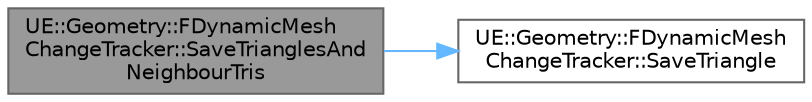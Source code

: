 digraph "UE::Geometry::FDynamicMeshChangeTracker::SaveTrianglesAndNeighbourTris"
{
 // INTERACTIVE_SVG=YES
 // LATEX_PDF_SIZE
  bgcolor="transparent";
  edge [fontname=Helvetica,fontsize=10,labelfontname=Helvetica,labelfontsize=10];
  node [fontname=Helvetica,fontsize=10,shape=box,height=0.2,width=0.4];
  rankdir="LR";
  Node1 [id="Node000001",label="UE::Geometry::FDynamicMesh\lChangeTracker::SaveTrianglesAnd\lNeighbourTris",height=0.2,width=0.4,color="gray40", fillcolor="grey60", style="filled", fontcolor="black",tooltip="Save necessary information about a set of triangles before they are modified, and also include any di..."];
  Node1 -> Node2 [id="edge1_Node000001_Node000002",color="steelblue1",style="solid",tooltip=" "];
  Node2 [id="Node000002",label="UE::Geometry::FDynamicMesh\lChangeTracker::SaveTriangle",height=0.2,width=0.4,color="grey40", fillcolor="white", style="filled",URL="$d9/d9b/classUE_1_1Geometry_1_1FDynamicMeshChangeTracker.html#a08b29f0acb19c91a03ac93509ede4013",tooltip="Save necessary information about a triangle before it is modified."];
}
